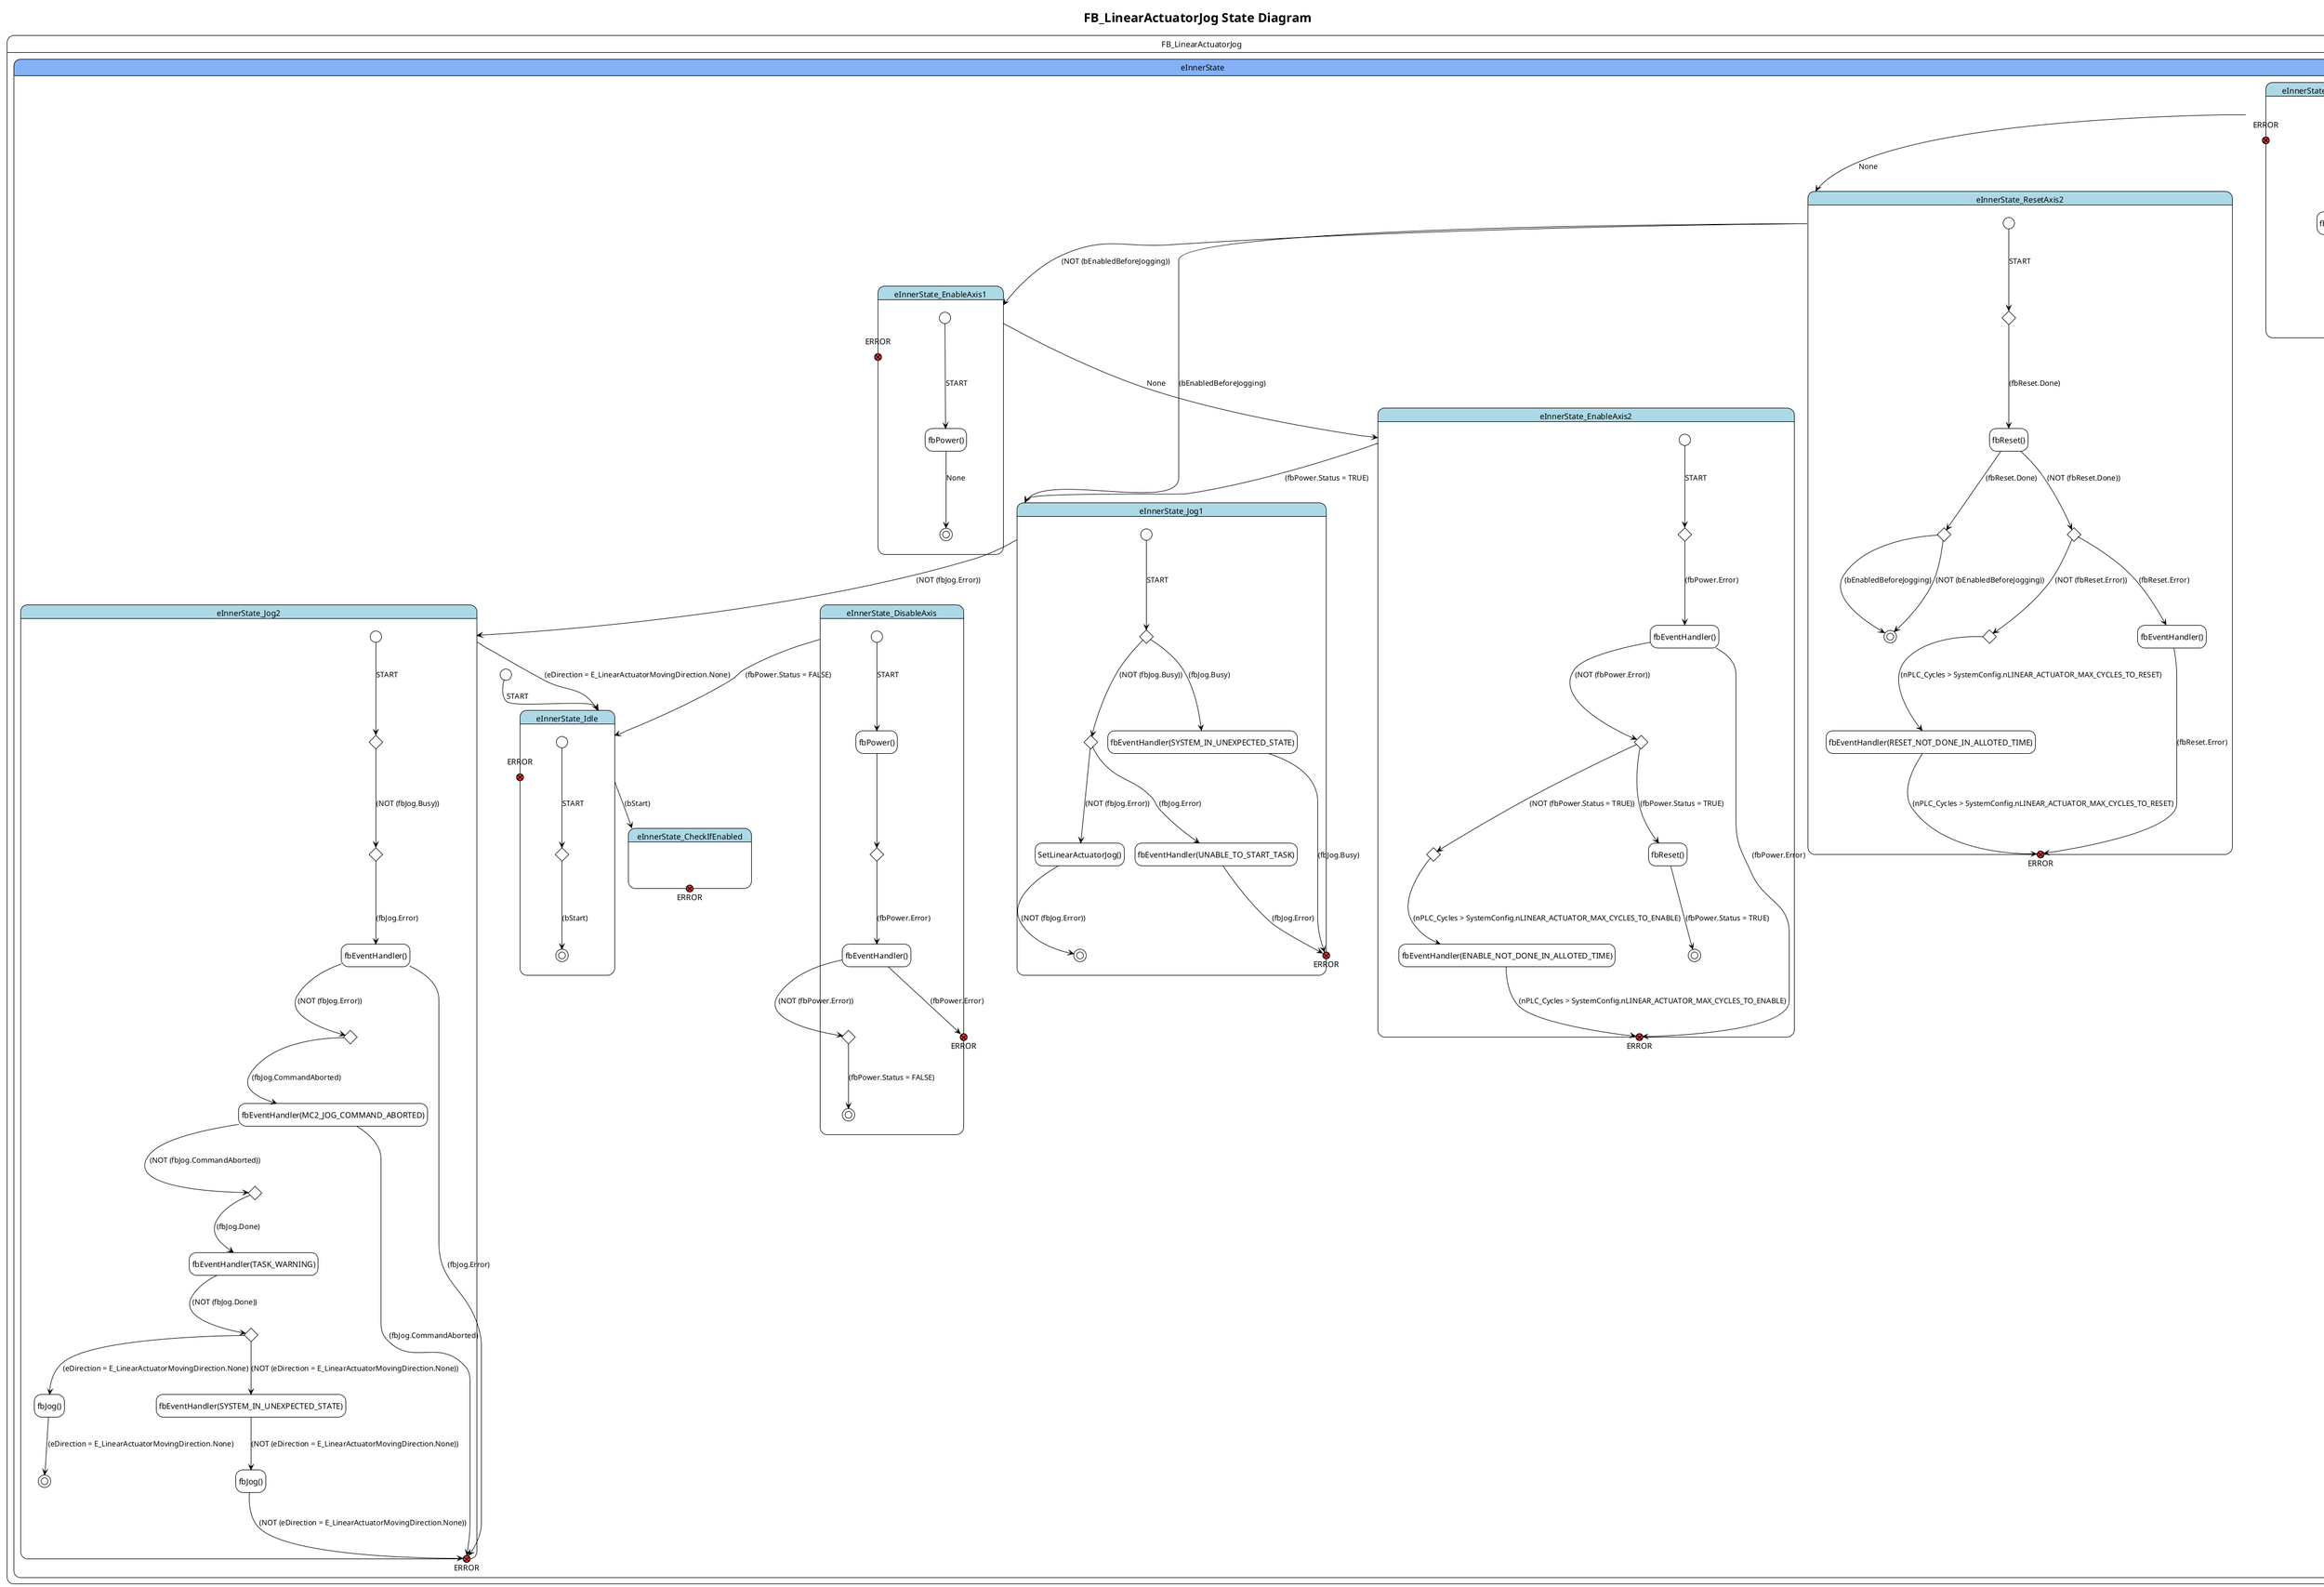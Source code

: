 @startuml State Diagram

!theme plain
'skin rose
'left to right direction
hide empty description
'!theme reddress-lightgreen
title FB_LinearActuatorJog State Diagram



state FB_LinearActuatorJog{

state eInnerState #84b1f5 {
	[*] --> eInnerState_Idle : START
	state eInnerState_Idle #lightblue {
state "ERROR" as eInnerState_Idle_ERROR <<exitPoint>> #ff3333
	state eInnerState_Idle_Node_0 <<choice>>
	[*] ---> eInnerState_Idle_Node_0 : START
	eInnerState_Idle_Node_0 ---> [*] : (bStart)
	}
	state eInnerState_CheckIfEnabled #lightblue {
state "ERROR" as eInnerState_CheckIfEnabled_ERROR <<exitPoint>> #ff3333
	}
	state eInnerState_ResetAxis1 #lightblue {
state "ERROR" as eInnerState_ResetAxis1_ERROR <<exitPoint>> #ff3333
	state "fbReset()" as eInnerState_ResetAxis1_Node_0 
	[*] ---> eInnerState_ResetAxis1_Node_0 : START
	eInnerState_ResetAxis1_Node_0 ---> [*] : None
	}
	state eInnerState_ResetAxis2 #lightblue {
state "ERROR" as eInnerState_ResetAxis2_ERROR <<exitPoint>> #ff3333
	state eInnerState_ResetAxis2_Node_0 <<choice>>
	[*] ---> eInnerState_ResetAxis2_Node_0 : START
	state "fbReset()" as eInnerState_ResetAxis2_Node_1 
		state eInnerState_ResetAxis2_Node_2 <<choice>>
	eInnerState_ResetAxis2_Node_2 ---> [*] : (bEnabledBeforeJogging)
	eInnerState_ResetAxis2_Node_2 ---> [*] : (NOT (bEnabledBeforeJogging))
	state eInnerState_ResetAxis2_Node_3 <<choice>>
	state "fbEventHandler()" as eInnerState_ResetAxis2_Node_4 
		state eInnerState_ResetAxis2_Node_5 <<choice>>
		state "fbEventHandler(RESET_NOT_DONE_IN_ALLOTED_TIME)" as eInnerState_ResetAxis2_Node_6 
	}
	state eInnerState_EnableAxis1 #lightblue {
state "ERROR" as eInnerState_EnableAxis1_ERROR <<exitPoint>> #ff3333
	state "fbPower()" as eInnerState_EnableAxis1_Node_0 
	[*] ---> eInnerState_EnableAxis1_Node_0 : START
	eInnerState_EnableAxis1_Node_0 ---> [*] : None
	}
	state eInnerState_EnableAxis2 #lightblue {
state "ERROR" as eInnerState_EnableAxis2_ERROR <<exitPoint>> #ff3333
	state eInnerState_EnableAxis2_Node_0 <<choice>>
	[*] ---> eInnerState_EnableAxis2_Node_0 : START
	state "fbEventHandler()" as eInnerState_EnableAxis2_Node_1 
	state eInnerState_EnableAxis2_Node_2 <<choice>>
	state "fbReset()" as eInnerState_EnableAxis2_Node_3 
	eInnerState_EnableAxis2_Node_3 ---> [*] : (fbPower.Status = TRUE)
		state eInnerState_EnableAxis2_Node_4 <<choice>>
		state "fbEventHandler(ENABLE_NOT_DONE_IN_ALLOTED_TIME)" as eInnerState_EnableAxis2_Node_5 
	}
	state eInnerState_Jog1 #lightblue {
state "ERROR" as eInnerState_Jog1_ERROR <<exitPoint>> #ff3333
	state eInnerState_Jog1_Node_0 <<choice>>
	[*] ---> eInnerState_Jog1_Node_0 : START
	state "fbEventHandler(SYSTEM_IN_UNEXPECTED_STATE)" as eInnerState_Jog1_Node_1 
		state eInnerState_Jog1_Node_2 <<choice>>
		state "fbEventHandler(UNABLE_TO_START_TASK)" as eInnerState_Jog1_Node_3 
		state "SetLinearActuatorJog()" as eInnerState_Jog1_Node_4 
	eInnerState_Jog1_Node_4 ---> [*] : (NOT (fbJog.Error))
	}
	state eInnerState_Jog2 #lightblue {
state "ERROR" as eInnerState_Jog2_ERROR <<exitPoint>> #ff3333
	state eInnerState_Jog2_Node_0 <<choice>>
	[*] ---> eInnerState_Jog2_Node_0 : START
		state eInnerState_Jog2_Node_1 <<choice>>
		state "fbEventHandler()" as eInnerState_Jog2_Node_2 
		state eInnerState_Jog2_Node_3 <<choice>>
		state "fbEventHandler(MC2_JOG_COMMAND_ABORTED)" as eInnerState_Jog2_Node_4 
		state eInnerState_Jog2_Node_5 <<choice>>
		state "fbEventHandler(TASK_WARNING)" as eInnerState_Jog2_Node_6 
		state eInnerState_Jog2_Node_7 <<choice>>
		state "fbJog()" as eInnerState_Jog2_Node_8 
	eInnerState_Jog2_Node_8 ---> [*] : (eDirection = E_LinearActuatorMovingDirection.None)
		state "fbEventHandler(SYSTEM_IN_UNEXPECTED_STATE)" as eInnerState_Jog2_Node_9 
		state "fbJog()" as eInnerState_Jog2_Node_10 
	}
	state eInnerState_DisableAxis #lightblue {
state "ERROR" as eInnerState_DisableAxis_ERROR <<exitPoint>> #ff3333
	state "fbPower()" as eInnerState_DisableAxis_Node_0 
	[*] ---> eInnerState_DisableAxis_Node_0 : START
		state eInnerState_DisableAxis_Node_1 <<choice>>
		state "fbEventHandler()" as eInnerState_DisableAxis_Node_2 
		state eInnerState_DisableAxis_Node_3 <<choice>>
	eInnerState_DisableAxis_Node_3 ---> [*] : (fbPower.Status = FALSE)
	}
	}
	eInnerState_Idle ---> eInnerState_CheckIfEnabled : (bStart)
	eInnerState_ResetAxis1 ---> eInnerState_ResetAxis2 : None
	eInnerState_ResetAxis2_Node_0 ---> eInnerState_ResetAxis2_Node_1 : (fbReset.Done)
	eInnerState_ResetAxis2_Node_1 ---> eInnerState_ResetAxis2_Node_2 : (fbReset.Done)
	eInnerState_ResetAxis2 ---> eInnerState_Jog1 : (bEnabledBeforeJogging)
	eInnerState_ResetAxis2 ---> eInnerState_EnableAxis1 : (NOT (bEnabledBeforeJogging))
	eInnerState_ResetAxis2_Node_1 ---> eInnerState_ResetAxis2_Node_3 : (NOT (fbReset.Done))
	eInnerState_ResetAxis2_Node_3 ---> eInnerState_ResetAxis2_Node_4 : (fbReset.Error)
	eInnerState_ResetAxis2_Node_4 ---> eInnerState_ResetAxis2_ERROR : (fbReset.Error)
	eInnerState_ResetAxis2_Node_3 ---> eInnerState_ResetAxis2_Node_5 : (NOT (fbReset.Error))
	eInnerState_ResetAxis2_Node_5 ---> eInnerState_ResetAxis2_Node_6 : (nPLC_Cycles > SystemConfig.nLINEAR_ACTUATOR_MAX_CYCLES_TO_RESET)
	eInnerState_ResetAxis2_Node_6 ---> eInnerState_ResetAxis2_ERROR : (nPLC_Cycles > SystemConfig.nLINEAR_ACTUATOR_MAX_CYCLES_TO_RESET)
	eInnerState_EnableAxis1 ---> eInnerState_EnableAxis2 : None
	eInnerState_EnableAxis2_Node_0 ---> eInnerState_EnableAxis2_Node_1 : (fbPower.Error)
	eInnerState_EnableAxis2_Node_1 ---> eInnerState_EnableAxis2_ERROR : (fbPower.Error)
	eInnerState_EnableAxis2_Node_1 ---> eInnerState_EnableAxis2_Node_2 : (NOT (fbPower.Error))
	eInnerState_EnableAxis2_Node_2 ---> eInnerState_EnableAxis2_Node_3 : (fbPower.Status = TRUE)
	eInnerState_EnableAxis2 ---> eInnerState_Jog1 : (fbPower.Status = TRUE)
	eInnerState_EnableAxis2_Node_2 ---> eInnerState_EnableAxis2_Node_4 : (NOT (fbPower.Status = TRUE))
	eInnerState_EnableAxis2_Node_4 ---> eInnerState_EnableAxis2_Node_5 : (nPLC_Cycles > SystemConfig.nLINEAR_ACTUATOR_MAX_CYCLES_TO_ENABLE)
	eInnerState_EnableAxis2_Node_5 ---> eInnerState_EnableAxis2_ERROR : (nPLC_Cycles > SystemConfig.nLINEAR_ACTUATOR_MAX_CYCLES_TO_ENABLE)
	eInnerState_Jog1_Node_0 ---> eInnerState_Jog1_Node_1 : (fbJog.Busy)
	eInnerState_Jog1_Node_1 ---> eInnerState_Jog1_ERROR : (fbJog.Busy)
	eInnerState_Jog1_Node_0 ---> eInnerState_Jog1_Node_2 : (NOT (fbJog.Busy))
	eInnerState_Jog1_Node_2 ---> eInnerState_Jog1_Node_3 : (fbJog.Error)
	eInnerState_Jog1_Node_3 ---> eInnerState_Jog1_ERROR : (fbJog.Error)
	eInnerState_Jog1_Node_2 ---> eInnerState_Jog1_Node_4 : (NOT (fbJog.Error))
	eInnerState_Jog1 ---> eInnerState_Jog2 : (NOT (fbJog.Error))
	eInnerState_Jog2_Node_0 ---> eInnerState_Jog2_Node_1 : (NOT (fbJog.Busy))
	eInnerState_Jog2_Node_1 ---> eInnerState_Jog2_Node_2 : (fbJog.Error)
	eInnerState_Jog2_Node_2 ---> eInnerState_Jog2_ERROR : (fbJog.Error)
	eInnerState_Jog2_Node_2 ---> eInnerState_Jog2_Node_3 : (NOT (fbJog.Error))
	eInnerState_Jog2_Node_3 ---> eInnerState_Jog2_Node_4 : (fbJog.CommandAborted)
	eInnerState_Jog2_Node_4 ---> eInnerState_Jog2_ERROR : (fbJog.CommandAborted)
	eInnerState_Jog2_Node_4 ---> eInnerState_Jog2_Node_5 : (NOT (fbJog.CommandAborted))
	eInnerState_Jog2_Node_5 ---> eInnerState_Jog2_Node_6 : (fbJog.Done)
	eInnerState_Jog2_Node_6 ---> eInnerState_Jog2_Node_7 : (NOT (fbJog.Done))
	eInnerState_Jog2_Node_7 ---> eInnerState_Jog2_Node_8 : (eDirection = E_LinearActuatorMovingDirection.None)
	eInnerState_Jog2 ---> eInnerState_Idle : (eDirection = E_LinearActuatorMovingDirection.None)
	eInnerState_Jog2_Node_7 ---> eInnerState_Jog2_Node_9 : (NOT (eDirection = E_LinearActuatorMovingDirection.None))
	eInnerState_Jog2_Node_9 ---> eInnerState_Jog2_Node_10 : (NOT (eDirection = E_LinearActuatorMovingDirection.None))
	eInnerState_Jog2_Node_10 ---> eInnerState_Jog2_ERROR : (NOT (eDirection = E_LinearActuatorMovingDirection.None))
	eInnerState_DisableAxis_Node_0 ---> eInnerState_DisableAxis_Node_1
	eInnerState_DisableAxis_Node_1 ---> eInnerState_DisableAxis_Node_2 : (fbPower.Error)
	eInnerState_DisableAxis_Node_2 ---> eInnerState_DisableAxis_ERROR : (fbPower.Error)
	eInnerState_DisableAxis_Node_2 ---> eInnerState_DisableAxis_Node_3 : (NOT (fbPower.Error))
	eInnerState_DisableAxis ---> eInnerState_Idle : (fbPower.Status = FALSE)


}

@enduml
